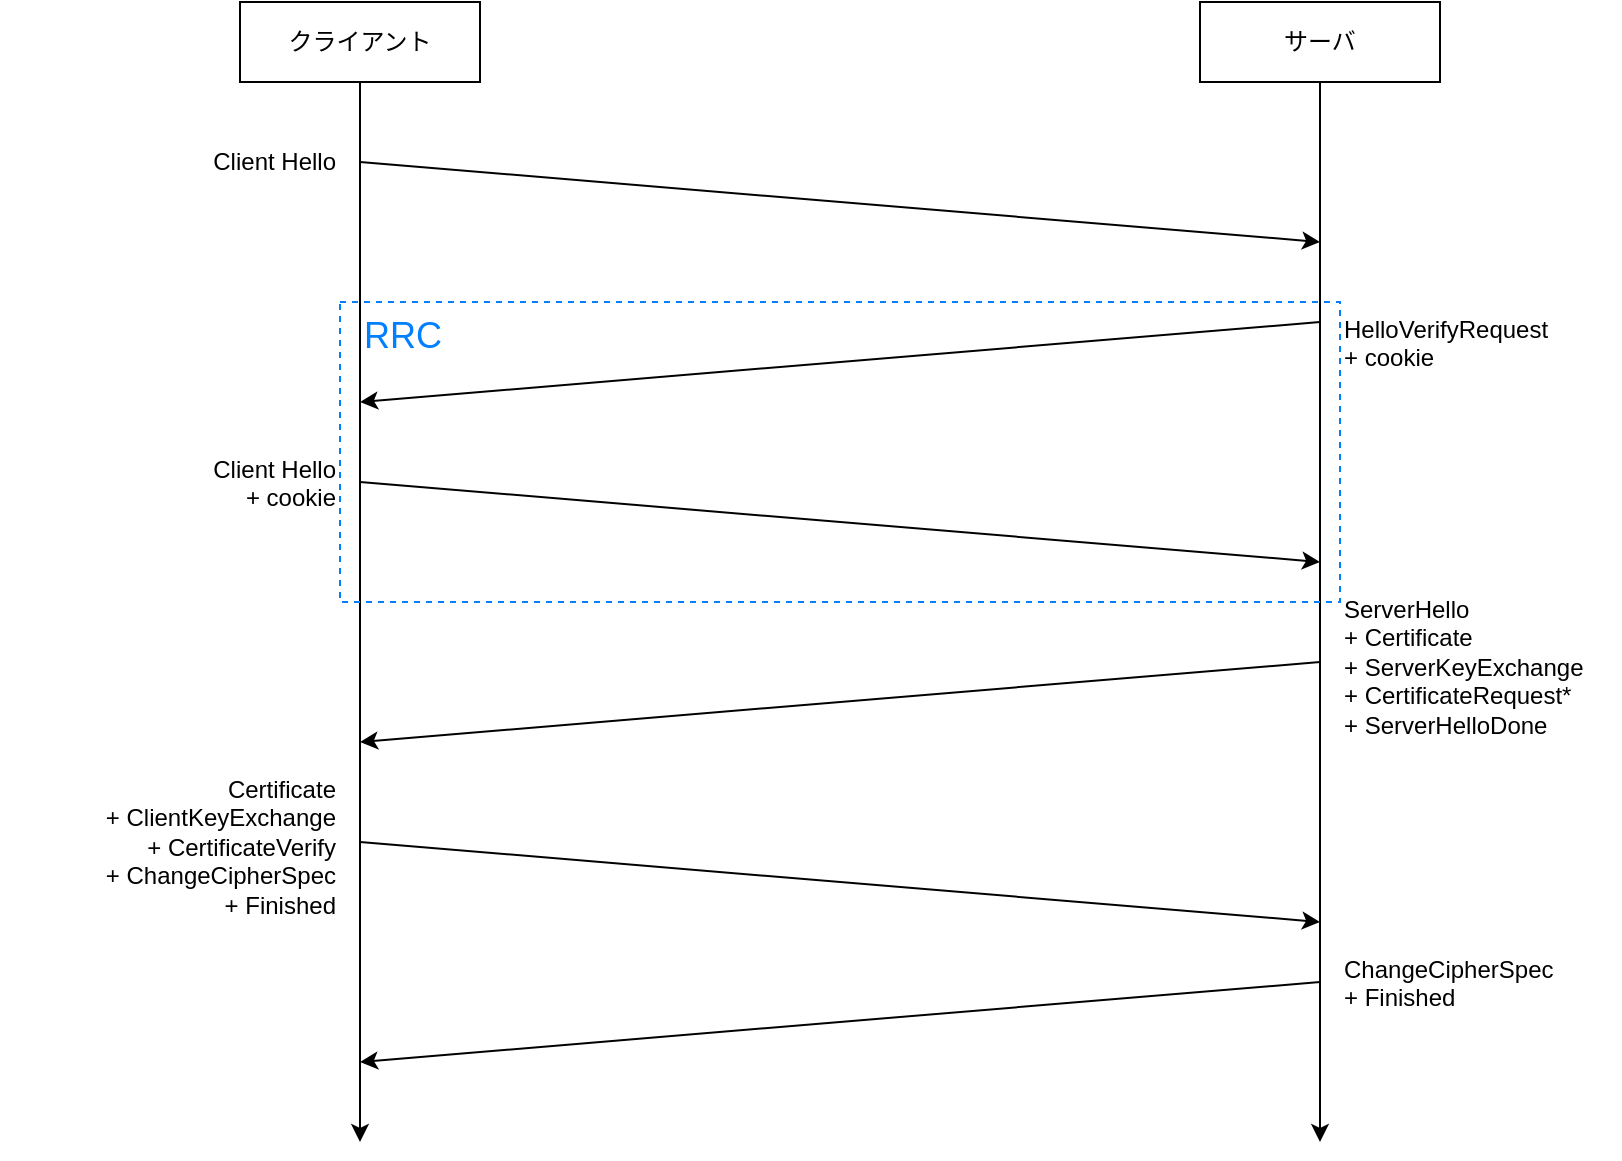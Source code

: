 <mxfile version="16.5.2" type="github">
  <diagram id="_dCzTg_BiukmUL6Kkg2Q" name="Page-1">
    <mxGraphModel dx="1181" dy="645" grid="1" gridSize="10" guides="1" tooltips="1" connect="1" arrows="1" fold="1" page="1" pageScale="1" pageWidth="850" pageHeight="1100" math="0" shadow="0">
      <root>
        <mxCell id="0" />
        <mxCell id="1" parent="0" />
        <mxCell id="dvo3AJZUIHwXUwy0Vl7a-1" style="edgeStyle=none;html=1;" parent="1" source="dvo3AJZUIHwXUwy0Vl7a-2" edge="1">
          <mxGeometry relative="1" as="geometry">
            <mxPoint x="260" y="650" as="targetPoint" />
          </mxGeometry>
        </mxCell>
        <mxCell id="dvo3AJZUIHwXUwy0Vl7a-2" value="&lt;font style=&quot;font-size: 12px&quot;&gt;クライアント&lt;/font&gt;" style="rounded=0;whiteSpace=wrap;html=1;" parent="1" vertex="1">
          <mxGeometry x="200" y="80" width="120" height="40" as="geometry" />
        </mxCell>
        <mxCell id="dvo3AJZUIHwXUwy0Vl7a-3" style="edgeStyle=none;html=1;" parent="1" source="dvo3AJZUIHwXUwy0Vl7a-4" edge="1">
          <mxGeometry relative="1" as="geometry">
            <mxPoint x="740" y="650" as="targetPoint" />
          </mxGeometry>
        </mxCell>
        <mxCell id="dvo3AJZUIHwXUwy0Vl7a-4" value="&lt;font style=&quot;font-size: 12px&quot;&gt;サーバ&lt;/font&gt;" style="rounded=0;whiteSpace=wrap;html=1;" parent="1" vertex="1">
          <mxGeometry x="680" y="80" width="120" height="40" as="geometry" />
        </mxCell>
        <mxCell id="dvo3AJZUIHwXUwy0Vl7a-5" value="" style="endArrow=classic;html=1;fontSize=12;" parent="1" edge="1">
          <mxGeometry width="50" height="50" relative="1" as="geometry">
            <mxPoint x="260" y="160" as="sourcePoint" />
            <mxPoint x="740" y="200" as="targetPoint" />
          </mxGeometry>
        </mxCell>
        <mxCell id="dvo3AJZUIHwXUwy0Vl7a-6" value="Client Hello" style="text;html=1;strokeColor=none;fillColor=none;align=right;verticalAlign=middle;whiteSpace=wrap;rounded=0;fontSize=12;" parent="1" vertex="1">
          <mxGeometry x="80" y="140" width="170" height="40" as="geometry" />
        </mxCell>
        <mxCell id="dvo3AJZUIHwXUwy0Vl7a-7" value="" style="endArrow=classic;html=1;fontSize=12;" parent="1" edge="1">
          <mxGeometry width="50" height="50" relative="1" as="geometry">
            <mxPoint x="260" y="320" as="sourcePoint" />
            <mxPoint x="740" y="360" as="targetPoint" />
          </mxGeometry>
        </mxCell>
        <mxCell id="dvo3AJZUIHwXUwy0Vl7a-9" value="" style="endArrow=classic;html=1;fontSize=12;" parent="1" edge="1">
          <mxGeometry width="50" height="50" relative="1" as="geometry">
            <mxPoint x="740" y="240" as="sourcePoint" />
            <mxPoint x="260" y="280" as="targetPoint" />
          </mxGeometry>
        </mxCell>
        <mxCell id="dvo3AJZUIHwXUwy0Vl7a-10" value="HelloVerifyRequest&lt;br&gt;+ cookie" style="text;html=1;strokeColor=none;fillColor=none;align=left;verticalAlign=top;whiteSpace=wrap;rounded=0;fontSize=12;" parent="1" vertex="1">
          <mxGeometry x="750" y="230" width="120" height="40" as="geometry" />
        </mxCell>
        <mxCell id="dvo3AJZUIHwXUwy0Vl7a-11" value="" style="endArrow=classic;html=1;fontSize=12;" parent="1" edge="1">
          <mxGeometry width="50" height="50" relative="1" as="geometry">
            <mxPoint x="740" y="410" as="sourcePoint" />
            <mxPoint x="260" y="450" as="targetPoint" />
          </mxGeometry>
        </mxCell>
        <mxCell id="dvo3AJZUIHwXUwy0Vl7a-19" value="Client Hello&lt;br&gt;+ cookie" style="text;html=1;strokeColor=none;fillColor=none;align=right;verticalAlign=top;whiteSpace=wrap;rounded=0;fontSize=12;" parent="1" vertex="1">
          <mxGeometry x="160" y="300" width="90" height="40" as="geometry" />
        </mxCell>
        <mxCell id="dvo3AJZUIHwXUwy0Vl7a-20" value="&lt;div&gt;ServerHello&lt;span&gt;&amp;nbsp; &amp;nbsp; &amp;nbsp; &amp;nbsp; &amp;nbsp; &amp;nbsp; &amp;nbsp; &amp;nbsp; &amp;nbsp; &amp;nbsp; &amp;nbsp; + Certificate&lt;/span&gt;&lt;/div&gt;&lt;div&gt;+ ServerKeyExchange&lt;/div&gt;&lt;div&gt;&lt;span&gt;+ CertificateRequest*&lt;/span&gt;&lt;/div&gt;&lt;div&gt;+ ServerHelloDone&lt;/div&gt;" style="text;html=1;strokeColor=none;fillColor=none;align=left;verticalAlign=top;whiteSpace=wrap;rounded=0;fontSize=12;" parent="1" vertex="1">
          <mxGeometry x="750" y="370" width="140" height="90" as="geometry" />
        </mxCell>
        <mxCell id="dvo3AJZUIHwXUwy0Vl7a-23" value="" style="endArrow=classic;html=1;fontSize=12;" parent="1" edge="1">
          <mxGeometry width="50" height="50" relative="1" as="geometry">
            <mxPoint x="260" y="500" as="sourcePoint" />
            <mxPoint x="740" y="540" as="targetPoint" />
          </mxGeometry>
        </mxCell>
        <mxCell id="dvo3AJZUIHwXUwy0Vl7a-25" value="&lt;div&gt;Certificate&lt;/div&gt;&lt;div&gt;+ ClientKeyExchange&lt;/div&gt;&lt;div&gt;+ CertificateVerify&lt;/div&gt;&lt;div&gt;+ ChangeCipherSpec&lt;/div&gt;&lt;div&gt;+ Finished&lt;/div&gt;" style="text;html=1;strokeColor=none;fillColor=none;align=right;verticalAlign=top;whiteSpace=wrap;rounded=0;fontSize=12;" parent="1" vertex="1">
          <mxGeometry x="110" y="460" width="140" height="80" as="geometry" />
        </mxCell>
        <mxCell id="0hM21jRFwMpcE0zmyO_8-2" value="" style="endArrow=classic;html=1;fontSize=12;" edge="1" parent="1">
          <mxGeometry width="50" height="50" relative="1" as="geometry">
            <mxPoint x="740" y="570" as="sourcePoint" />
            <mxPoint x="260" y="610" as="targetPoint" />
          </mxGeometry>
        </mxCell>
        <mxCell id="0hM21jRFwMpcE0zmyO_8-3" value="ChangeCipherSpec&lt;br&gt;+&amp;nbsp;Finished" style="text;html=1;strokeColor=none;fillColor=none;align=left;verticalAlign=top;whiteSpace=wrap;rounded=0;fontSize=12;" vertex="1" parent="1">
          <mxGeometry x="750" y="550" width="140" height="40" as="geometry" />
        </mxCell>
        <mxCell id="0hM21jRFwMpcE0zmyO_8-5" value="" style="rounded=0;whiteSpace=wrap;html=1;fillColor=none;dashed=1;strokeColor=#007FFF;" vertex="1" parent="1">
          <mxGeometry x="250" y="230" width="500" height="150" as="geometry" />
        </mxCell>
        <mxCell id="0hM21jRFwMpcE0zmyO_8-6" value="&lt;font style=&quot;font-size: 18px&quot;&gt;RRC&lt;/font&gt;" style="text;html=1;strokeColor=none;fillColor=none;align=left;verticalAlign=top;whiteSpace=wrap;rounded=0;fontSize=12;fontColor=#007FFF;" vertex="1" parent="1">
          <mxGeometry x="260" y="230" width="120" height="40" as="geometry" />
        </mxCell>
      </root>
    </mxGraphModel>
  </diagram>
</mxfile>
